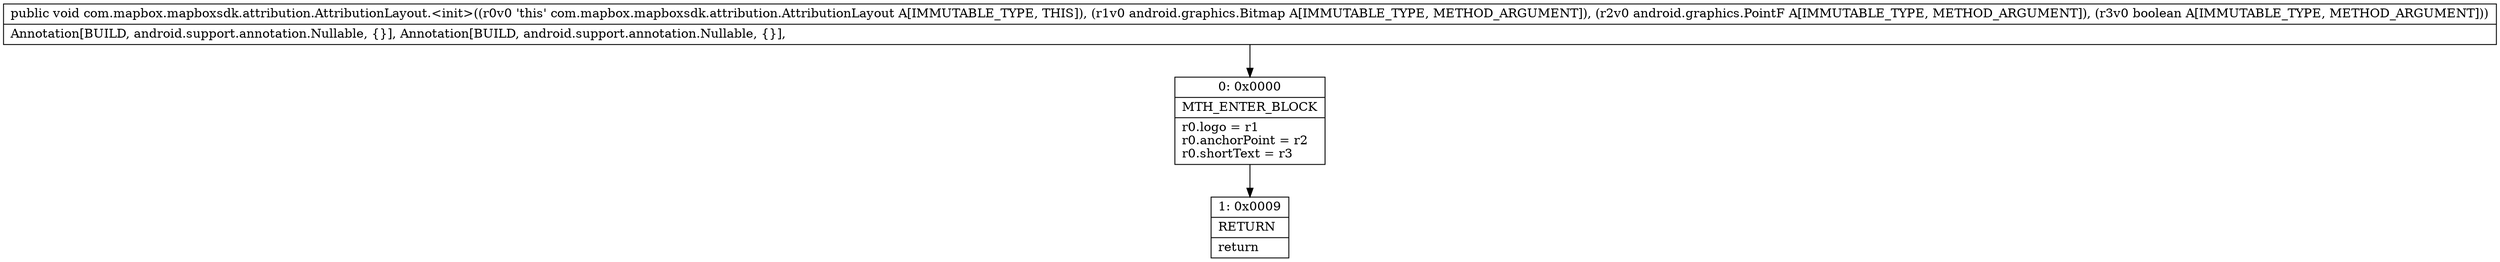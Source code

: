 digraph "CFG forcom.mapbox.mapboxsdk.attribution.AttributionLayout.\<init\>(Landroid\/graphics\/Bitmap;Landroid\/graphics\/PointF;Z)V" {
Node_0 [shape=record,label="{0\:\ 0x0000|MTH_ENTER_BLOCK\l|r0.logo = r1\lr0.anchorPoint = r2\lr0.shortText = r3\l}"];
Node_1 [shape=record,label="{1\:\ 0x0009|RETURN\l|return\l}"];
MethodNode[shape=record,label="{public void com.mapbox.mapboxsdk.attribution.AttributionLayout.\<init\>((r0v0 'this' com.mapbox.mapboxsdk.attribution.AttributionLayout A[IMMUTABLE_TYPE, THIS]), (r1v0 android.graphics.Bitmap A[IMMUTABLE_TYPE, METHOD_ARGUMENT]), (r2v0 android.graphics.PointF A[IMMUTABLE_TYPE, METHOD_ARGUMENT]), (r3v0 boolean A[IMMUTABLE_TYPE, METHOD_ARGUMENT]))  | Annotation[BUILD, android.support.annotation.Nullable, \{\}], Annotation[BUILD, android.support.annotation.Nullable, \{\}], \l}"];
MethodNode -> Node_0;
Node_0 -> Node_1;
}


